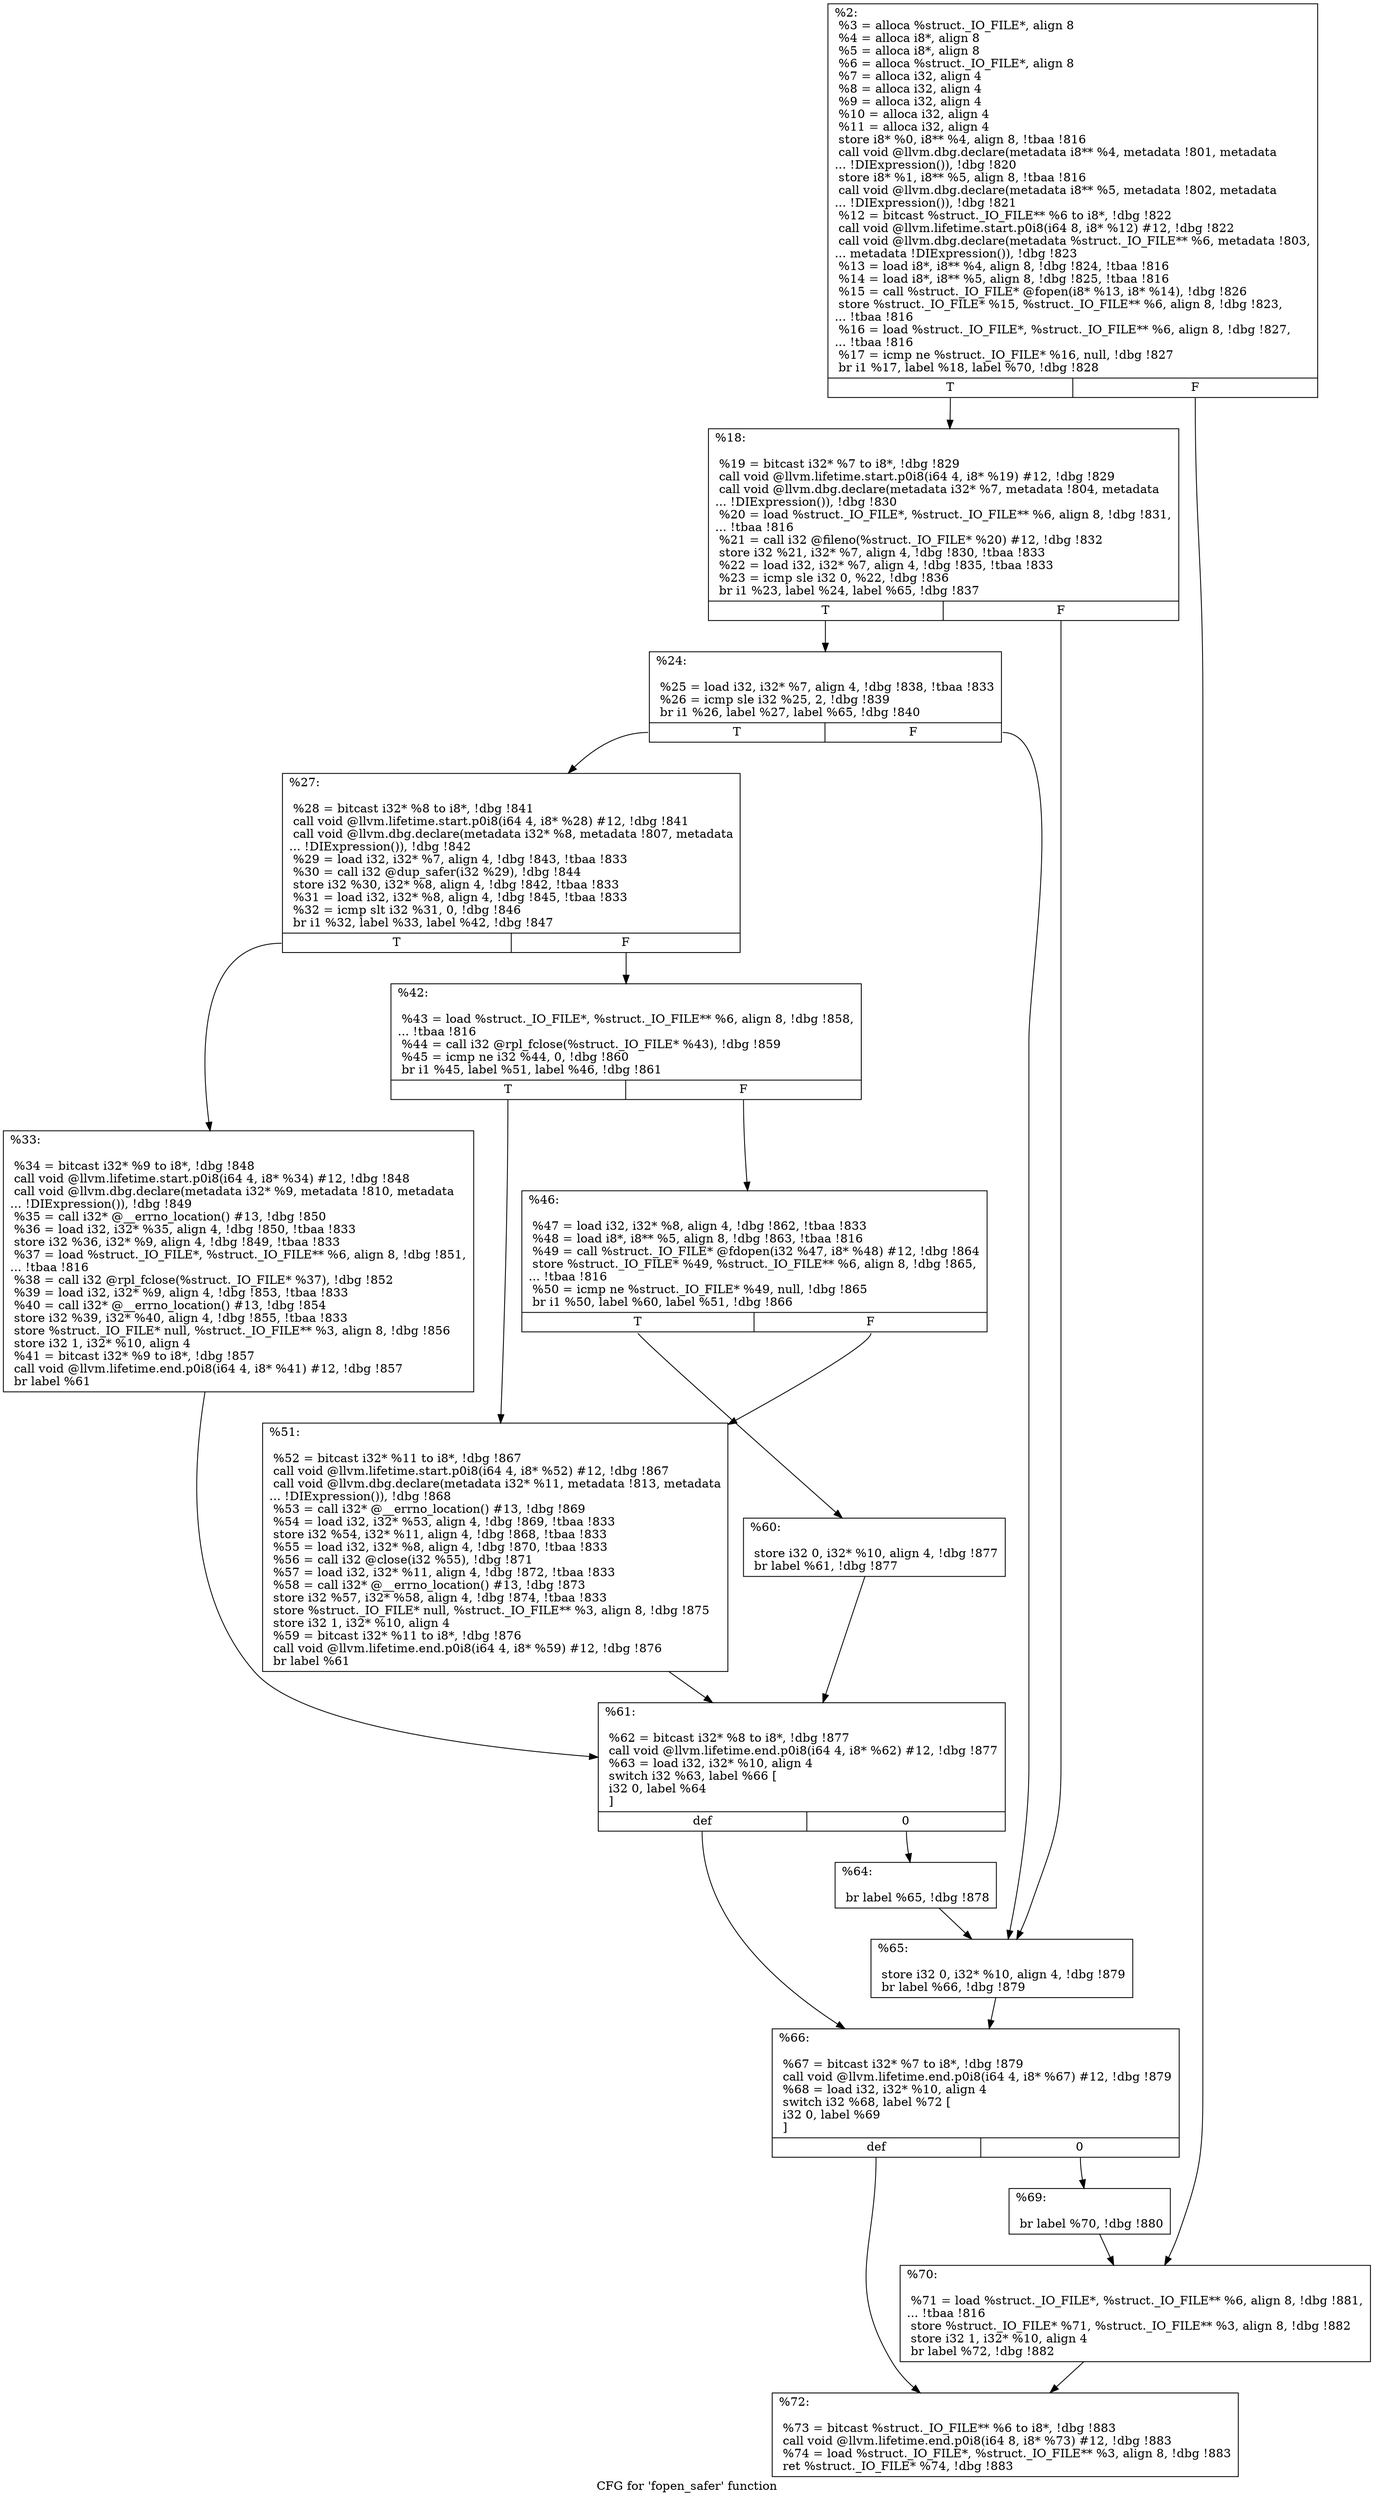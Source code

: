 digraph "CFG for 'fopen_safer' function" {
	label="CFG for 'fopen_safer' function";

	Node0x16e55b0 [shape=record,label="{%2:\l  %3 = alloca %struct._IO_FILE*, align 8\l  %4 = alloca i8*, align 8\l  %5 = alloca i8*, align 8\l  %6 = alloca %struct._IO_FILE*, align 8\l  %7 = alloca i32, align 4\l  %8 = alloca i32, align 4\l  %9 = alloca i32, align 4\l  %10 = alloca i32, align 4\l  %11 = alloca i32, align 4\l  store i8* %0, i8** %4, align 8, !tbaa !816\l  call void @llvm.dbg.declare(metadata i8** %4, metadata !801, metadata\l... !DIExpression()), !dbg !820\l  store i8* %1, i8** %5, align 8, !tbaa !816\l  call void @llvm.dbg.declare(metadata i8** %5, metadata !802, metadata\l... !DIExpression()), !dbg !821\l  %12 = bitcast %struct._IO_FILE** %6 to i8*, !dbg !822\l  call void @llvm.lifetime.start.p0i8(i64 8, i8* %12) #12, !dbg !822\l  call void @llvm.dbg.declare(metadata %struct._IO_FILE** %6, metadata !803,\l... metadata !DIExpression()), !dbg !823\l  %13 = load i8*, i8** %4, align 8, !dbg !824, !tbaa !816\l  %14 = load i8*, i8** %5, align 8, !dbg !825, !tbaa !816\l  %15 = call %struct._IO_FILE* @fopen(i8* %13, i8* %14), !dbg !826\l  store %struct._IO_FILE* %15, %struct._IO_FILE** %6, align 8, !dbg !823,\l... !tbaa !816\l  %16 = load %struct._IO_FILE*, %struct._IO_FILE** %6, align 8, !dbg !827,\l... !tbaa !816\l  %17 = icmp ne %struct._IO_FILE* %16, null, !dbg !827\l  br i1 %17, label %18, label %70, !dbg !828\l|{<s0>T|<s1>F}}"];
	Node0x16e55b0:s0 -> Node0x16f0c10;
	Node0x16e55b0:s1 -> Node0x16f1020;
	Node0x16f0c10 [shape=record,label="{%18:\l\l  %19 = bitcast i32* %7 to i8*, !dbg !829\l  call void @llvm.lifetime.start.p0i8(i64 4, i8* %19) #12, !dbg !829\l  call void @llvm.dbg.declare(metadata i32* %7, metadata !804, metadata\l... !DIExpression()), !dbg !830\l  %20 = load %struct._IO_FILE*, %struct._IO_FILE** %6, align 8, !dbg !831,\l... !tbaa !816\l  %21 = call i32 @fileno(%struct._IO_FILE* %20) #12, !dbg !832\l  store i32 %21, i32* %7, align 4, !dbg !830, !tbaa !833\l  %22 = load i32, i32* %7, align 4, !dbg !835, !tbaa !833\l  %23 = icmp sle i32 0, %22, !dbg !836\l  br i1 %23, label %24, label %65, !dbg !837\l|{<s0>T|<s1>F}}"];
	Node0x16f0c10:s0 -> Node0x16f0c60;
	Node0x16f0c10:s1 -> Node0x16f0f30;
	Node0x16f0c60 [shape=record,label="{%24:\l\l  %25 = load i32, i32* %7, align 4, !dbg !838, !tbaa !833\l  %26 = icmp sle i32 %25, 2, !dbg !839\l  br i1 %26, label %27, label %65, !dbg !840\l|{<s0>T|<s1>F}}"];
	Node0x16f0c60:s0 -> Node0x16f0cb0;
	Node0x16f0c60:s1 -> Node0x16f0f30;
	Node0x16f0cb0 [shape=record,label="{%27:\l\l  %28 = bitcast i32* %8 to i8*, !dbg !841\l  call void @llvm.lifetime.start.p0i8(i64 4, i8* %28) #12, !dbg !841\l  call void @llvm.dbg.declare(metadata i32* %8, metadata !807, metadata\l... !DIExpression()), !dbg !842\l  %29 = load i32, i32* %7, align 4, !dbg !843, !tbaa !833\l  %30 = call i32 @dup_safer(i32 %29), !dbg !844\l  store i32 %30, i32* %8, align 4, !dbg !842, !tbaa !833\l  %31 = load i32, i32* %8, align 4, !dbg !845, !tbaa !833\l  %32 = icmp slt i32 %31, 0, !dbg !846\l  br i1 %32, label %33, label %42, !dbg !847\l|{<s0>T|<s1>F}}"];
	Node0x16f0cb0:s0 -> Node0x16f0d00;
	Node0x16f0cb0:s1 -> Node0x16f0d50;
	Node0x16f0d00 [shape=record,label="{%33:\l\l  %34 = bitcast i32* %9 to i8*, !dbg !848\l  call void @llvm.lifetime.start.p0i8(i64 4, i8* %34) #12, !dbg !848\l  call void @llvm.dbg.declare(metadata i32* %9, metadata !810, metadata\l... !DIExpression()), !dbg !849\l  %35 = call i32* @__errno_location() #13, !dbg !850\l  %36 = load i32, i32* %35, align 4, !dbg !850, !tbaa !833\l  store i32 %36, i32* %9, align 4, !dbg !849, !tbaa !833\l  %37 = load %struct._IO_FILE*, %struct._IO_FILE** %6, align 8, !dbg !851,\l... !tbaa !816\l  %38 = call i32 @rpl_fclose(%struct._IO_FILE* %37), !dbg !852\l  %39 = load i32, i32* %9, align 4, !dbg !853, !tbaa !833\l  %40 = call i32* @__errno_location() #13, !dbg !854\l  store i32 %39, i32* %40, align 4, !dbg !855, !tbaa !833\l  store %struct._IO_FILE* null, %struct._IO_FILE** %3, align 8, !dbg !856\l  store i32 1, i32* %10, align 4\l  %41 = bitcast i32* %9 to i8*, !dbg !857\l  call void @llvm.lifetime.end.p0i8(i64 4, i8* %41) #12, !dbg !857\l  br label %61\l}"];
	Node0x16f0d00 -> Node0x16f0e90;
	Node0x16f0d50 [shape=record,label="{%42:\l\l  %43 = load %struct._IO_FILE*, %struct._IO_FILE** %6, align 8, !dbg !858,\l... !tbaa !816\l  %44 = call i32 @rpl_fclose(%struct._IO_FILE* %43), !dbg !859\l  %45 = icmp ne i32 %44, 0, !dbg !860\l  br i1 %45, label %51, label %46, !dbg !861\l|{<s0>T|<s1>F}}"];
	Node0x16f0d50:s0 -> Node0x16f0df0;
	Node0x16f0d50:s1 -> Node0x16f0da0;
	Node0x16f0da0 [shape=record,label="{%46:\l\l  %47 = load i32, i32* %8, align 4, !dbg !862, !tbaa !833\l  %48 = load i8*, i8** %5, align 8, !dbg !863, !tbaa !816\l  %49 = call %struct._IO_FILE* @fdopen(i32 %47, i8* %48) #12, !dbg !864\l  store %struct._IO_FILE* %49, %struct._IO_FILE** %6, align 8, !dbg !865,\l... !tbaa !816\l  %50 = icmp ne %struct._IO_FILE* %49, null, !dbg !865\l  br i1 %50, label %60, label %51, !dbg !866\l|{<s0>T|<s1>F}}"];
	Node0x16f0da0:s0 -> Node0x16f0e40;
	Node0x16f0da0:s1 -> Node0x16f0df0;
	Node0x16f0df0 [shape=record,label="{%51:\l\l  %52 = bitcast i32* %11 to i8*, !dbg !867\l  call void @llvm.lifetime.start.p0i8(i64 4, i8* %52) #12, !dbg !867\l  call void @llvm.dbg.declare(metadata i32* %11, metadata !813, metadata\l... !DIExpression()), !dbg !868\l  %53 = call i32* @__errno_location() #13, !dbg !869\l  %54 = load i32, i32* %53, align 4, !dbg !869, !tbaa !833\l  store i32 %54, i32* %11, align 4, !dbg !868, !tbaa !833\l  %55 = load i32, i32* %8, align 4, !dbg !870, !tbaa !833\l  %56 = call i32 @close(i32 %55), !dbg !871\l  %57 = load i32, i32* %11, align 4, !dbg !872, !tbaa !833\l  %58 = call i32* @__errno_location() #13, !dbg !873\l  store i32 %57, i32* %58, align 4, !dbg !874, !tbaa !833\l  store %struct._IO_FILE* null, %struct._IO_FILE** %3, align 8, !dbg !875\l  store i32 1, i32* %10, align 4\l  %59 = bitcast i32* %11 to i8*, !dbg !876\l  call void @llvm.lifetime.end.p0i8(i64 4, i8* %59) #12, !dbg !876\l  br label %61\l}"];
	Node0x16f0df0 -> Node0x16f0e90;
	Node0x16f0e40 [shape=record,label="{%60:\l\l  store i32 0, i32* %10, align 4, !dbg !877\l  br label %61, !dbg !877\l}"];
	Node0x16f0e40 -> Node0x16f0e90;
	Node0x16f0e90 [shape=record,label="{%61:\l\l  %62 = bitcast i32* %8 to i8*, !dbg !877\l  call void @llvm.lifetime.end.p0i8(i64 4, i8* %62) #12, !dbg !877\l  %63 = load i32, i32* %10, align 4\l  switch i32 %63, label %66 [\l    i32 0, label %64\l  ]\l|{<s0>def|<s1>0}}"];
	Node0x16f0e90:s0 -> Node0x16f0f80;
	Node0x16f0e90:s1 -> Node0x16f0ee0;
	Node0x16f0ee0 [shape=record,label="{%64:\l\l  br label %65, !dbg !878\l}"];
	Node0x16f0ee0 -> Node0x16f0f30;
	Node0x16f0f30 [shape=record,label="{%65:\l\l  store i32 0, i32* %10, align 4, !dbg !879\l  br label %66, !dbg !879\l}"];
	Node0x16f0f30 -> Node0x16f0f80;
	Node0x16f0f80 [shape=record,label="{%66:\l\l  %67 = bitcast i32* %7 to i8*, !dbg !879\l  call void @llvm.lifetime.end.p0i8(i64 4, i8* %67) #12, !dbg !879\l  %68 = load i32, i32* %10, align 4\l  switch i32 %68, label %72 [\l    i32 0, label %69\l  ]\l|{<s0>def|<s1>0}}"];
	Node0x16f0f80:s0 -> Node0x16f1070;
	Node0x16f0f80:s1 -> Node0x16f0fd0;
	Node0x16f0fd0 [shape=record,label="{%69:\l\l  br label %70, !dbg !880\l}"];
	Node0x16f0fd0 -> Node0x16f1020;
	Node0x16f1020 [shape=record,label="{%70:\l\l  %71 = load %struct._IO_FILE*, %struct._IO_FILE** %6, align 8, !dbg !881,\l... !tbaa !816\l  store %struct._IO_FILE* %71, %struct._IO_FILE** %3, align 8, !dbg !882\l  store i32 1, i32* %10, align 4\l  br label %72, !dbg !882\l}"];
	Node0x16f1020 -> Node0x16f1070;
	Node0x16f1070 [shape=record,label="{%72:\l\l  %73 = bitcast %struct._IO_FILE** %6 to i8*, !dbg !883\l  call void @llvm.lifetime.end.p0i8(i64 8, i8* %73) #12, !dbg !883\l  %74 = load %struct._IO_FILE*, %struct._IO_FILE** %3, align 8, !dbg !883\l  ret %struct._IO_FILE* %74, !dbg !883\l}"];
}
